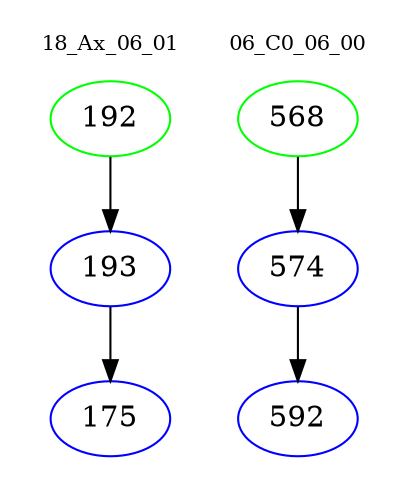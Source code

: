 digraph{
subgraph cluster_0 {
color = white
label = "18_Ax_06_01";
fontsize=10;
T0_192 [label="192", color="green"]
T0_192 -> T0_193 [color="black"]
T0_193 [label="193", color="blue"]
T0_193 -> T0_175 [color="black"]
T0_175 [label="175", color="blue"]
}
subgraph cluster_1 {
color = white
label = "06_C0_06_00";
fontsize=10;
T1_568 [label="568", color="green"]
T1_568 -> T1_574 [color="black"]
T1_574 [label="574", color="blue"]
T1_574 -> T1_592 [color="black"]
T1_592 [label="592", color="blue"]
}
}
